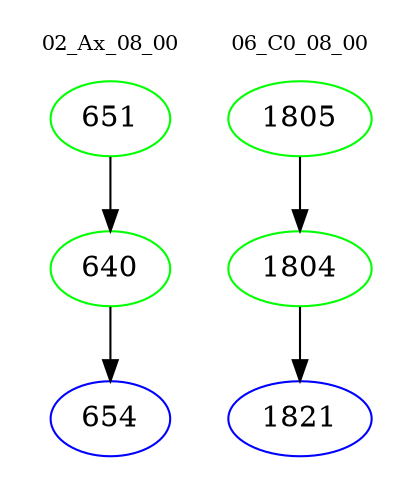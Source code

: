 digraph{
subgraph cluster_0 {
color = white
label = "02_Ax_08_00";
fontsize=10;
T0_651 [label="651", color="green"]
T0_651 -> T0_640 [color="black"]
T0_640 [label="640", color="green"]
T0_640 -> T0_654 [color="black"]
T0_654 [label="654", color="blue"]
}
subgraph cluster_1 {
color = white
label = "06_C0_08_00";
fontsize=10;
T1_1805 [label="1805", color="green"]
T1_1805 -> T1_1804 [color="black"]
T1_1804 [label="1804", color="green"]
T1_1804 -> T1_1821 [color="black"]
T1_1821 [label="1821", color="blue"]
}
}
